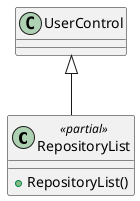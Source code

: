 @startuml
class RepositoryList <<partial>> {
    + RepositoryList()
}
UserControl <|-- RepositoryList
@enduml
